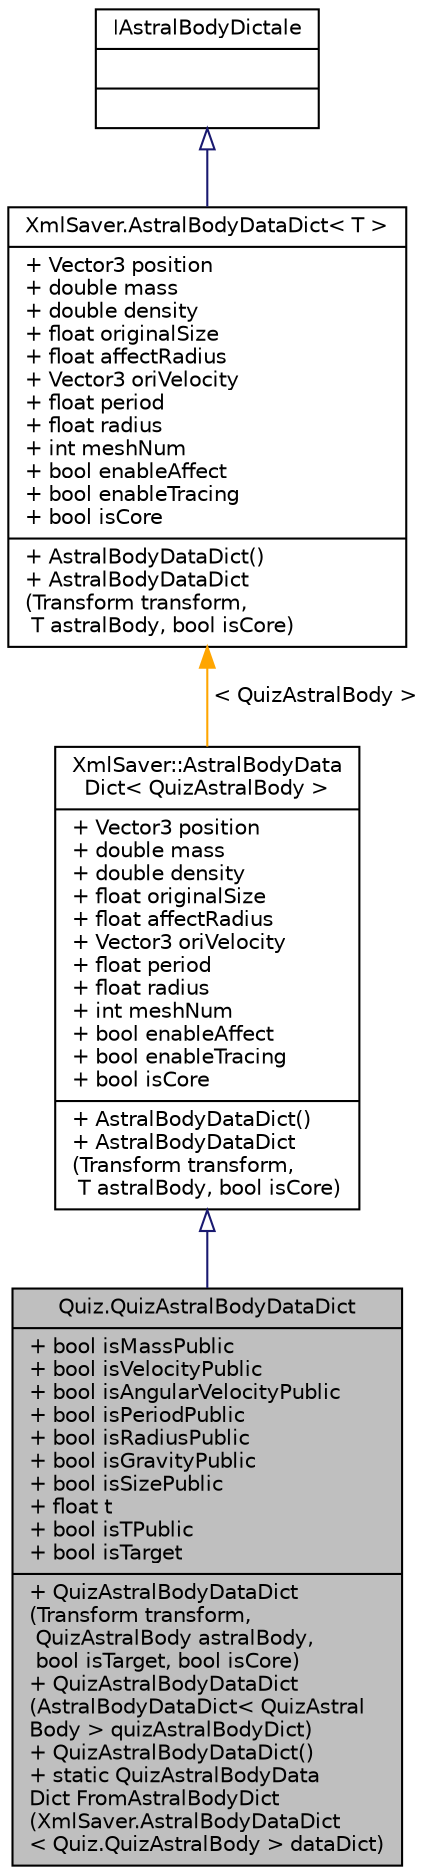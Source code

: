 digraph "Quiz.QuizAstralBodyDataDict"
{
 // INTERACTIVE_SVG=YES
 // LATEX_PDF_SIZE
  edge [fontname="Helvetica",fontsize="10",labelfontname="Helvetica",labelfontsize="10"];
  node [fontname="Helvetica",fontsize="10",shape=record];
  Node1 [label="{Quiz.QuizAstralBodyDataDict\n|+ bool isMassPublic\l+ bool isVelocityPublic\l+ bool isAngularVelocityPublic\l+ bool isPeriodPublic\l+ bool isRadiusPublic\l+ bool isGravityPublic\l+ bool isSizePublic\l+ float t\l+ bool isTPublic\l+ bool isTarget\l|+  QuizAstralBodyDataDict\l(Transform transform,\l QuizAstralBody astralBody,\l bool isTarget, bool isCore)\l+  QuizAstralBodyDataDict\l(AstralBodyDataDict\< QuizAstral\lBody \> quizAstralBodyDict)\l+  QuizAstralBodyDataDict()\l+ static QuizAstralBodyData\lDict FromAstralBodyDict\l(XmlSaver.AstralBodyDataDict\l\< Quiz.QuizAstralBody \> dataDict)\l}",height=0.2,width=0.4,color="black", fillcolor="grey75", style="filled", fontcolor="black",tooltip="问题星体数据存储"];
  Node2 -> Node1 [dir="back",color="midnightblue",fontsize="10",style="solid",arrowtail="onormal",fontname="Helvetica"];
  Node2 [label="{XmlSaver::AstralBodyData\lDict\< QuizAstralBody \>\n|+ Vector3 position\l+ double mass\l+ double density\l+ float originalSize\l+ float affectRadius\l+ Vector3 oriVelocity\l+ float period\l+ float radius\l+ int meshNum\l+ bool enableAffect\l+ bool enableTracing\l+ bool isCore\l|+  AstralBodyDataDict()\l+  AstralBodyDataDict\l(Transform transform,\l T astralBody, bool isCore)\l}",height=0.2,width=0.4,color="black", fillcolor="white", style="filled",URL="$class_xml_saver_1_1_astral_body_data_dict.html",tooltip=" "];
  Node3 -> Node2 [dir="back",color="orange",fontsize="10",style="solid",label=" \< QuizAstralBody \>" ,fontname="Helvetica"];
  Node3 [label="{XmlSaver.AstralBodyDataDict\< T \>\n|+ Vector3 position\l+ double mass\l+ double density\l+ float originalSize\l+ float affectRadius\l+ Vector3 oriVelocity\l+ float period\l+ float radius\l+ int meshNum\l+ bool enableAffect\l+ bool enableTracing\l+ bool isCore\l|+  AstralBodyDataDict()\l+  AstralBodyDataDict\l(Transform transform,\l T astralBody, bool isCore)\l}",height=0.2,width=0.4,color="black", fillcolor="white", style="filled",URL="$class_xml_saver_1_1_astral_body_data_dict.html",tooltip="星体数据存储"];
  Node4 -> Node3 [dir="back",color="midnightblue",fontsize="10",style="solid",arrowtail="onormal",fontname="Helvetica"];
  Node4 [label="{IAstralBodyDictale\n||}",height=0.2,width=0.4,color="black", fillcolor="white", style="filled",URL="$interface_xml_saver_1_1_i_astral_body_dictale.html",tooltip="星体可序列化"];
}
